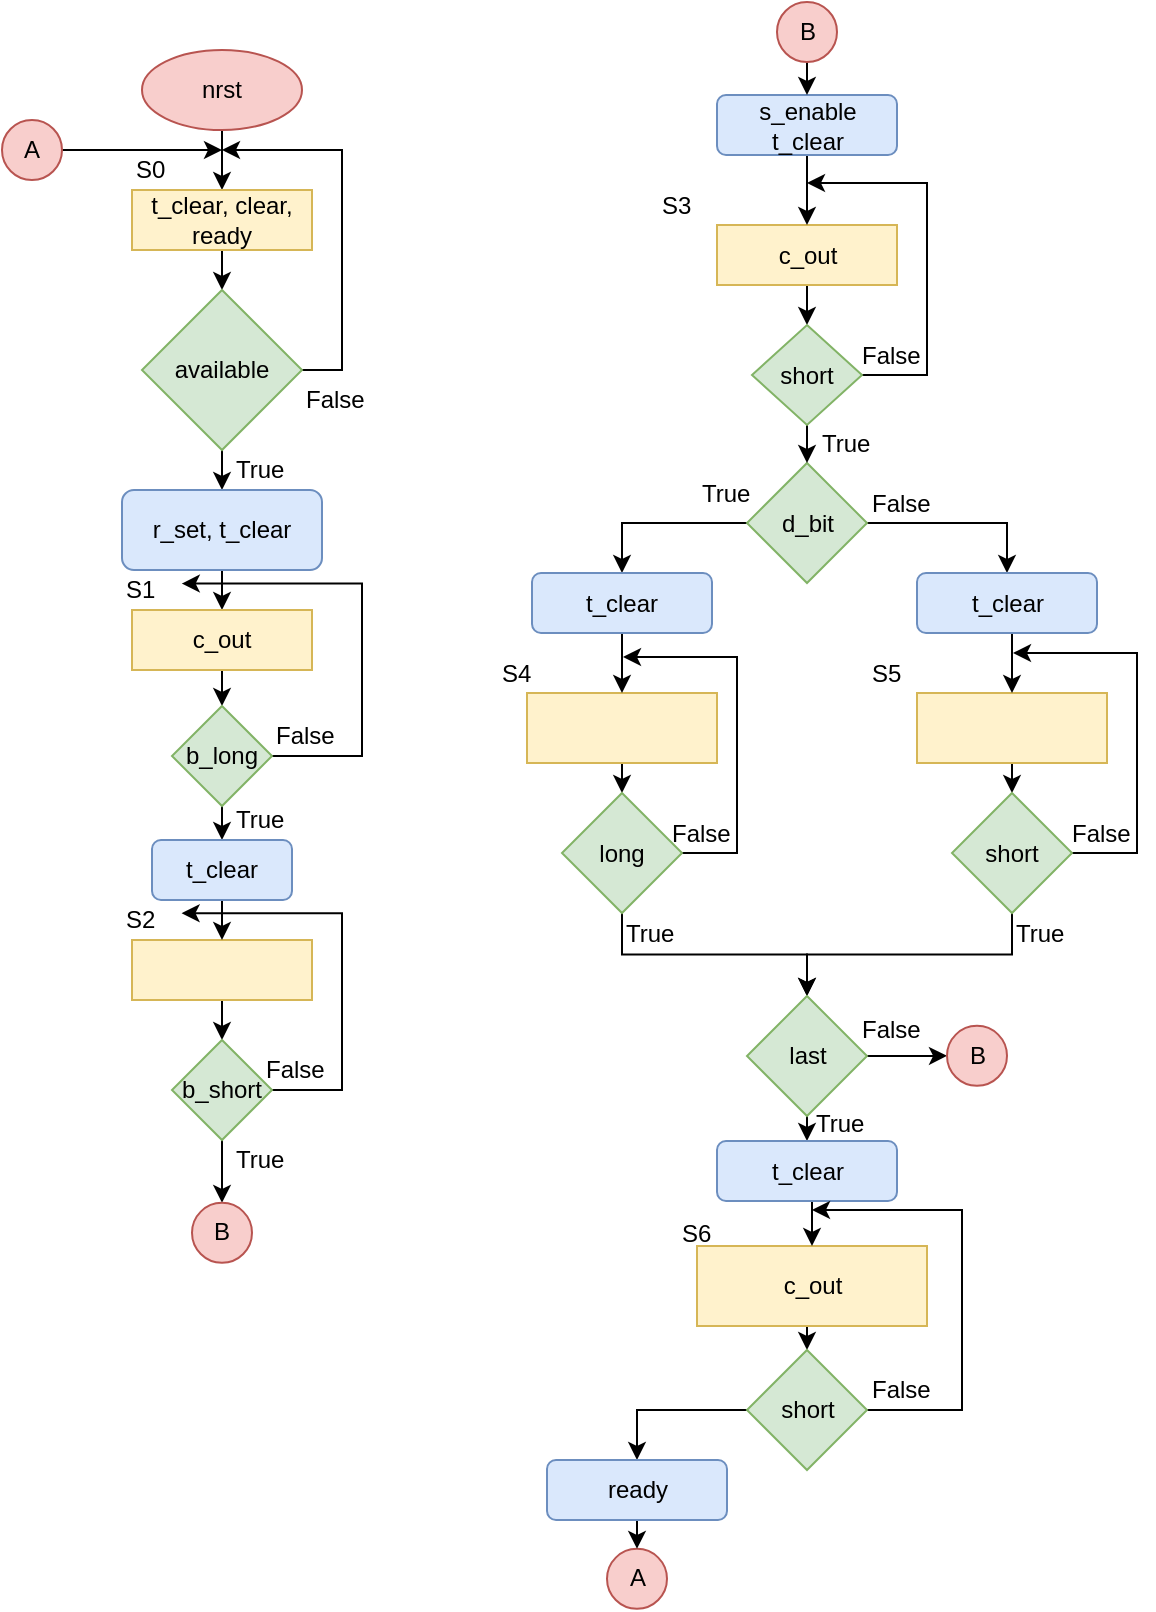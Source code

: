 <mxfile pages="1" version="11.2.5" type="device"><diagram id="RxtmQY5MeArv8XnBR_h5" name="Page-1"><mxGraphModel dx="1422" dy="824" grid="1" gridSize="10" guides="1" tooltips="1" connect="1" arrows="1" fold="1" page="1" pageScale="1" pageWidth="1169" pageHeight="827" math="0" shadow="0"><root><mxCell id="0"/><mxCell id="1" parent="0"/><mxCell id="ol5s7_qACr5ypZpqmCQM-3" style="edgeStyle=orthogonalEdgeStyle;rounded=0;orthogonalLoop=1;jettySize=auto;html=1;exitX=0.5;exitY=1;exitDx=0;exitDy=0;entryX=0.5;entryY=0;entryDx=0;entryDy=0;" parent="1" source="ol5s7_qACr5ypZpqmCQM-1" target="ol5s7_qACr5ypZpqmCQM-2" edge="1"><mxGeometry relative="1" as="geometry"/></mxCell><mxCell id="ol5s7_qACr5ypZpqmCQM-1" value="nrst" style="ellipse;whiteSpace=wrap;html=1;fillColor=#f8cecc;strokeColor=#b85450;" parent="1" vertex="1"><mxGeometry x="210" y="35" width="80" height="40" as="geometry"/></mxCell><mxCell id="ol5s7_qACr5ypZpqmCQM-6" style="edgeStyle=orthogonalEdgeStyle;rounded=0;orthogonalLoop=1;jettySize=auto;html=1;exitX=0.5;exitY=1;exitDx=0;exitDy=0;entryX=0.5;entryY=0;entryDx=0;entryDy=0;" parent="1" source="ol5s7_qACr5ypZpqmCQM-2" target="ol5s7_qACr5ypZpqmCQM-4" edge="1"><mxGeometry relative="1" as="geometry"/></mxCell><mxCell id="ol5s7_qACr5ypZpqmCQM-2" value="t_clear, clear,&lt;br&gt;ready" style="rounded=0;whiteSpace=wrap;html=1;fillColor=#fff2cc;strokeColor=#d6b656;" parent="1" vertex="1"><mxGeometry x="205" y="105" width="90" height="30" as="geometry"/></mxCell><mxCell id="ol5s7_qACr5ypZpqmCQM-8" style="edgeStyle=orthogonalEdgeStyle;rounded=0;orthogonalLoop=1;jettySize=auto;html=1;exitX=1;exitY=0.5;exitDx=0;exitDy=0;" parent="1" source="ol5s7_qACr5ypZpqmCQM-4" edge="1"><mxGeometry relative="1" as="geometry"><mxPoint x="250" y="85" as="targetPoint"/><Array as="points"><mxPoint x="310" y="195"/><mxPoint x="310" y="85"/></Array></mxGeometry></mxCell><mxCell id="ol5s7_qACr5ypZpqmCQM-12" style="edgeStyle=orthogonalEdgeStyle;rounded=0;orthogonalLoop=1;jettySize=auto;html=1;exitX=0.5;exitY=1;exitDx=0;exitDy=0;entryX=0.5;entryY=0;entryDx=0;entryDy=0;" parent="1" source="ol5s7_qACr5ypZpqmCQM-4" target="ol5s7_qACr5ypZpqmCQM-10" edge="1"><mxGeometry relative="1" as="geometry"/></mxCell><mxCell id="ol5s7_qACr5ypZpqmCQM-4" value="available" style="rhombus;whiteSpace=wrap;html=1;fillColor=#d5e8d4;strokeColor=#82b366;" parent="1" vertex="1"><mxGeometry x="210" y="155" width="80" height="80" as="geometry"/></mxCell><mxCell id="ol5s7_qACr5ypZpqmCQM-9" value="False" style="text;html=1;resizable=0;points=[];autosize=1;align=left;verticalAlign=top;spacingTop=-4;" parent="1" vertex="1"><mxGeometry x="290" y="200" width="40" height="20" as="geometry"/></mxCell><mxCell id="ol5s7_qACr5ypZpqmCQM-42" style="edgeStyle=orthogonalEdgeStyle;rounded=0;orthogonalLoop=1;jettySize=auto;html=1;exitX=0.5;exitY=1;exitDx=0;exitDy=0;entryX=0.5;entryY=0;entryDx=0;entryDy=0;" parent="1" source="ol5s7_qACr5ypZpqmCQM-10" target="ol5s7_qACr5ypZpqmCQM-41" edge="1"><mxGeometry relative="1" as="geometry"/></mxCell><mxCell id="ol5s7_qACr5ypZpqmCQM-10" value="r_set, t_clear" style="rounded=1;whiteSpace=wrap;html=1;fillColor=#dae8fc;strokeColor=#6c8ebf;" parent="1" vertex="1"><mxGeometry x="200" y="255" width="100" height="40" as="geometry"/></mxCell><mxCell id="ol5s7_qACr5ypZpqmCQM-11" value="S0" style="text;html=1;resizable=0;points=[];autosize=1;align=left;verticalAlign=top;spacingTop=-4;" parent="1" vertex="1"><mxGeometry x="205" y="85" width="30" height="20" as="geometry"/></mxCell><mxCell id="ol5s7_qACr5ypZpqmCQM-13" value="True" style="text;html=1;resizable=0;points=[];autosize=1;align=left;verticalAlign=top;spacingTop=-4;" parent="1" vertex="1"><mxGeometry x="255" y="235" width="40" height="20" as="geometry"/></mxCell><mxCell id="ol5s7_qACr5ypZpqmCQM-15" style="edgeStyle=orthogonalEdgeStyle;rounded=0;orthogonalLoop=1;jettySize=auto;html=1;exitX=1;exitY=0.5;exitDx=0;exitDy=0;" parent="1" source="ol5s7_qACr5ypZpqmCQM-14" edge="1"><mxGeometry relative="1" as="geometry"><mxPoint x="250" y="85" as="targetPoint"/></mxGeometry></mxCell><mxCell id="ol5s7_qACr5ypZpqmCQM-14" value="A" style="ellipse;whiteSpace=wrap;html=1;aspect=fixed;fillColor=#f8cecc;strokeColor=#b85450;" parent="1" vertex="1"><mxGeometry x="140" y="70" width="30" height="30" as="geometry"/></mxCell><mxCell id="ol5s7_qACr5ypZpqmCQM-40" style="edgeStyle=orthogonalEdgeStyle;rounded=0;orthogonalLoop=1;jettySize=auto;html=1;exitX=0.5;exitY=1;exitDx=0;exitDy=0;entryX=0.5;entryY=0;entryDx=0;entryDy=0;" parent="1" source="ol5s7_qACr5ypZpqmCQM-21" target="ol5s7_qACr5ypZpqmCQM-38" edge="1"><mxGeometry relative="1" as="geometry"/></mxCell><mxCell id="ol5s7_qACr5ypZpqmCQM-21" value="c_out" style="rounded=0;whiteSpace=wrap;html=1;fillColor=#fff2cc;strokeColor=#d6b656;" parent="1" vertex="1"><mxGeometry x="497.5" y="122.5" width="90" height="30" as="geometry"/></mxCell><mxCell id="ol5s7_qACr5ypZpqmCQM-79" style="edgeStyle=orthogonalEdgeStyle;rounded=0;orthogonalLoop=1;jettySize=auto;html=1;exitX=1;exitY=0.5;exitDx=0;exitDy=0;entryX=0.5;entryY=0;entryDx=0;entryDy=0;" parent="1" source="ol5s7_qACr5ypZpqmCQM-22" target="ol5s7_qACr5ypZpqmCQM-78" edge="1"><mxGeometry relative="1" as="geometry"/></mxCell><mxCell id="ol5s7_qACr5ypZpqmCQM-80" style="edgeStyle=orthogonalEdgeStyle;rounded=0;orthogonalLoop=1;jettySize=auto;html=1;exitX=0;exitY=0.5;exitDx=0;exitDy=0;entryX=0.5;entryY=0;entryDx=0;entryDy=0;" parent="1" source="ol5s7_qACr5ypZpqmCQM-22" target="ol5s7_qACr5ypZpqmCQM-77" edge="1"><mxGeometry relative="1" as="geometry"/></mxCell><mxCell id="ol5s7_qACr5ypZpqmCQM-22" value="d_bit" style="rhombus;whiteSpace=wrap;html=1;fillColor=#d5e8d4;strokeColor=#82b366;" parent="1" vertex="1"><mxGeometry x="512.5" y="241.5" width="60" height="60" as="geometry"/></mxCell><mxCell id="ol5s7_qACr5ypZpqmCQM-29" style="edgeStyle=orthogonalEdgeStyle;rounded=0;orthogonalLoop=1;jettySize=auto;html=1;exitX=0.5;exitY=1;exitDx=0;exitDy=0;entryX=0.5;entryY=0;entryDx=0;entryDy=0;" parent="1" source="ol5s7_qACr5ypZpqmCQM-27" target="ol5s7_qACr5ypZpqmCQM-21" edge="1"><mxGeometry relative="1" as="geometry"/></mxCell><mxCell id="ol5s7_qACr5ypZpqmCQM-27" value="s_enable&lt;br&gt;t_clear" style="rounded=1;whiteSpace=wrap;html=1;fillColor=#dae8fc;strokeColor=#6c8ebf;" parent="1" vertex="1"><mxGeometry x="497.5" y="57.5" width="90" height="30" as="geometry"/></mxCell><mxCell id="ol5s7_qACr5ypZpqmCQM-34" value="True" style="text;html=1;resizable=0;points=[];autosize=1;align=left;verticalAlign=top;spacingTop=-4;" parent="1" vertex="1"><mxGeometry x="487.5" y="246.5" width="40" height="20" as="geometry"/></mxCell><mxCell id="ol5s7_qACr5ypZpqmCQM-35" value="False" style="text;html=1;resizable=0;points=[];autosize=1;align=left;verticalAlign=top;spacingTop=-4;" parent="1" vertex="1"><mxGeometry x="572.5" y="251.5" width="40" height="20" as="geometry"/></mxCell><mxCell id="ol5s7_qACr5ypZpqmCQM-36" value="S3" style="text;html=1;resizable=0;points=[];autosize=1;align=left;verticalAlign=top;spacingTop=-4;" parent="1" vertex="1"><mxGeometry x="467.5" y="102.5" width="30" height="20" as="geometry"/></mxCell><mxCell id="ol5s7_qACr5ypZpqmCQM-64" style="edgeStyle=orthogonalEdgeStyle;rounded=0;orthogonalLoop=1;jettySize=auto;html=1;exitX=1;exitY=0.5;exitDx=0;exitDy=0;" parent="1" source="ol5s7_qACr5ypZpqmCQM-38" edge="1"><mxGeometry relative="1" as="geometry"><mxPoint x="542.5" y="101.5" as="targetPoint"/><Array as="points"><mxPoint x="602.5" y="197.5"/><mxPoint x="602.5" y="101.5"/></Array></mxGeometry></mxCell><mxCell id="ol5s7_qACr5ypZpqmCQM-69" style="edgeStyle=orthogonalEdgeStyle;rounded=0;orthogonalLoop=1;jettySize=auto;html=1;exitX=0.5;exitY=1;exitDx=0;exitDy=0;entryX=0.5;entryY=0;entryDx=0;entryDy=0;" parent="1" source="ol5s7_qACr5ypZpqmCQM-38" target="ol5s7_qACr5ypZpqmCQM-22" edge="1"><mxGeometry relative="1" as="geometry"><mxPoint x="543.333" y="249.667" as="targetPoint"/></mxGeometry></mxCell><mxCell id="ol5s7_qACr5ypZpqmCQM-38" value="short" style="rhombus;whiteSpace=wrap;html=1;fillColor=#d5e8d4;strokeColor=#82b366;" parent="1" vertex="1"><mxGeometry x="515" y="172.5" width="55" height="50" as="geometry"/></mxCell><mxCell id="ol5s7_qACr5ypZpqmCQM-44" style="edgeStyle=orthogonalEdgeStyle;rounded=0;orthogonalLoop=1;jettySize=auto;html=1;exitX=0.5;exitY=1;exitDx=0;exitDy=0;entryX=0.5;entryY=0;entryDx=0;entryDy=0;" parent="1" source="ol5s7_qACr5ypZpqmCQM-41" target="ol5s7_qACr5ypZpqmCQM-43" edge="1"><mxGeometry relative="1" as="geometry"/></mxCell><mxCell id="ol5s7_qACr5ypZpqmCQM-41" value="c_out" style="rounded=0;whiteSpace=wrap;html=1;fillColor=#fff2cc;strokeColor=#d6b656;" parent="1" vertex="1"><mxGeometry x="205" y="315" width="90" height="30" as="geometry"/></mxCell><mxCell id="ol5s7_qACr5ypZpqmCQM-46" style="edgeStyle=orthogonalEdgeStyle;rounded=0;orthogonalLoop=1;jettySize=auto;html=1;exitX=1;exitY=0.5;exitDx=0;exitDy=0;entryX=0.996;entryY=0.34;entryDx=0;entryDy=0;entryPerimeter=0;" parent="1" source="ol5s7_qACr5ypZpqmCQM-43" target="ol5s7_qACr5ypZpqmCQM-45" edge="1"><mxGeometry relative="1" as="geometry"><Array as="points"><mxPoint x="320" y="388"/><mxPoint x="320" y="302"/></Array></mxGeometry></mxCell><mxCell id="ol5s7_qACr5ypZpqmCQM-49" style="edgeStyle=orthogonalEdgeStyle;rounded=0;orthogonalLoop=1;jettySize=auto;html=1;exitX=0.5;exitY=1;exitDx=0;exitDy=0;entryX=0.5;entryY=0;entryDx=0;entryDy=0;" parent="1" source="ol5s7_qACr5ypZpqmCQM-43" target="ol5s7_qACr5ypZpqmCQM-48" edge="1"><mxGeometry relative="1" as="geometry"/></mxCell><mxCell id="ol5s7_qACr5ypZpqmCQM-43" value="b_long" style="rhombus;whiteSpace=wrap;html=1;fillColor=#d5e8d4;strokeColor=#82b366;" parent="1" vertex="1"><mxGeometry x="225" y="363" width="50" height="50" as="geometry"/></mxCell><mxCell id="ol5s7_qACr5ypZpqmCQM-45" value="S1" style="text;html=1;resizable=0;points=[];autosize=1;align=left;verticalAlign=top;spacingTop=-4;" parent="1" vertex="1"><mxGeometry x="200" y="295" width="30" height="20" as="geometry"/></mxCell><mxCell id="ol5s7_qACr5ypZpqmCQM-55" style="edgeStyle=orthogonalEdgeStyle;rounded=0;orthogonalLoop=1;jettySize=auto;html=1;exitX=0.5;exitY=1;exitDx=0;exitDy=0;entryX=0.5;entryY=0;entryDx=0;entryDy=0;" parent="1" source="ol5s7_qACr5ypZpqmCQM-47" target="ol5s7_qACr5ypZpqmCQM-54" edge="1"><mxGeometry relative="1" as="geometry"/></mxCell><mxCell id="ol5s7_qACr5ypZpqmCQM-47" value="" style="rounded=0;whiteSpace=wrap;html=1;fillColor=#fff2cc;strokeColor=#d6b656;" parent="1" vertex="1"><mxGeometry x="205" y="480" width="90" height="30" as="geometry"/></mxCell><mxCell id="ol5s7_qACr5ypZpqmCQM-52" style="edgeStyle=orthogonalEdgeStyle;rounded=0;orthogonalLoop=1;jettySize=auto;html=1;exitX=0.5;exitY=1;exitDx=0;exitDy=0;entryX=0.5;entryY=0;entryDx=0;entryDy=0;" parent="1" source="ol5s7_qACr5ypZpqmCQM-48" target="ol5s7_qACr5ypZpqmCQM-47" edge="1"><mxGeometry relative="1" as="geometry"/></mxCell><mxCell id="ol5s7_qACr5ypZpqmCQM-48" value="t_clear" style="rounded=1;whiteSpace=wrap;html=1;fillColor=#dae8fc;strokeColor=#6c8ebf;" parent="1" vertex="1"><mxGeometry x="215" y="430" width="70" height="30" as="geometry"/></mxCell><mxCell id="ol5s7_qACr5ypZpqmCQM-50" value="False" style="text;html=1;resizable=0;points=[];autosize=1;align=left;verticalAlign=top;spacingTop=-4;" parent="1" vertex="1"><mxGeometry x="275" y="368" width="40" height="20" as="geometry"/></mxCell><mxCell id="ol5s7_qACr5ypZpqmCQM-51" value="True" style="text;html=1;resizable=0;points=[];autosize=1;align=left;verticalAlign=top;spacingTop=-4;" parent="1" vertex="1"><mxGeometry x="255" y="410" width="40" height="20" as="geometry"/></mxCell><mxCell id="ol5s7_qACr5ypZpqmCQM-53" value="S2" style="text;html=1;resizable=0;points=[];autosize=1;align=left;verticalAlign=top;spacingTop=-4;" parent="1" vertex="1"><mxGeometry x="200" y="460" width="30" height="20" as="geometry"/></mxCell><mxCell id="ol5s7_qACr5ypZpqmCQM-56" style="edgeStyle=orthogonalEdgeStyle;rounded=0;orthogonalLoop=1;jettySize=auto;html=1;exitX=1;exitY=0.5;exitDx=0;exitDy=0;entryX=0.993;entryY=0.329;entryDx=0;entryDy=0;entryPerimeter=0;" parent="1" source="ol5s7_qACr5ypZpqmCQM-54" target="ol5s7_qACr5ypZpqmCQM-53" edge="1"><mxGeometry relative="1" as="geometry"><Array as="points"><mxPoint x="310" y="555"/><mxPoint x="310" y="467"/></Array></mxGeometry></mxCell><mxCell id="ol5s7_qACr5ypZpqmCQM-59" style="edgeStyle=orthogonalEdgeStyle;rounded=0;orthogonalLoop=1;jettySize=auto;html=1;exitX=0.5;exitY=1;exitDx=0;exitDy=0;entryX=0.5;entryY=0;entryDx=0;entryDy=0;" parent="1" source="ol5s7_qACr5ypZpqmCQM-54" target="ol5s7_qACr5ypZpqmCQM-60" edge="1"><mxGeometry relative="1" as="geometry"><mxPoint x="250" y="600" as="targetPoint"/></mxGeometry></mxCell><mxCell id="ol5s7_qACr5ypZpqmCQM-54" value="b_short" style="rhombus;whiteSpace=wrap;html=1;fillColor=#d5e8d4;strokeColor=#82b366;" parent="1" vertex="1"><mxGeometry x="225" y="530" width="50" height="50" as="geometry"/></mxCell><mxCell id="ol5s7_qACr5ypZpqmCQM-57" value="False" style="text;html=1;resizable=0;points=[];autosize=1;align=left;verticalAlign=top;spacingTop=-4;" parent="1" vertex="1"><mxGeometry x="270" y="535" width="40" height="20" as="geometry"/></mxCell><mxCell id="ol5s7_qACr5ypZpqmCQM-60" value="B" style="ellipse;whiteSpace=wrap;html=1;aspect=fixed;fillColor=#f8cecc;strokeColor=#b85450;" parent="1" vertex="1"><mxGeometry x="235" y="611.429" width="30" height="30" as="geometry"/></mxCell><mxCell id="ol5s7_qACr5ypZpqmCQM-68" style="edgeStyle=orthogonalEdgeStyle;rounded=0;orthogonalLoop=1;jettySize=auto;html=1;exitX=0.5;exitY=1;exitDx=0;exitDy=0;entryX=0.5;entryY=0;entryDx=0;entryDy=0;" parent="1" source="ol5s7_qACr5ypZpqmCQM-61" target="ol5s7_qACr5ypZpqmCQM-27" edge="1"><mxGeometry relative="1" as="geometry"/></mxCell><mxCell id="ol5s7_qACr5ypZpqmCQM-61" value="B" style="ellipse;whiteSpace=wrap;html=1;aspect=fixed;fillColor=#f8cecc;strokeColor=#b85450;" parent="1" vertex="1"><mxGeometry x="527.5" y="11" width="30" height="30" as="geometry"/></mxCell><mxCell id="ol5s7_qACr5ypZpqmCQM-63" value="True" style="text;html=1;resizable=0;points=[];autosize=1;align=left;verticalAlign=top;spacingTop=-4;" parent="1" vertex="1"><mxGeometry x="255" y="580" width="40" height="20" as="geometry"/></mxCell><mxCell id="ol5s7_qACr5ypZpqmCQM-71" value="False" style="text;html=1;resizable=0;points=[];autosize=1;align=left;verticalAlign=top;spacingTop=-4;" parent="1" vertex="1"><mxGeometry x="567.5" y="177.5" width="40" height="20" as="geometry"/></mxCell><mxCell id="ol5s7_qACr5ypZpqmCQM-72" value="True" style="text;html=1;resizable=0;points=[];autosize=1;align=left;verticalAlign=top;spacingTop=-4;" parent="1" vertex="1"><mxGeometry x="547.5" y="221.5" width="40" height="20" as="geometry"/></mxCell><mxCell id="ol5s7_qACr5ypZpqmCQM-90" style="edgeStyle=orthogonalEdgeStyle;rounded=0;orthogonalLoop=1;jettySize=auto;html=1;exitX=0.5;exitY=1;exitDx=0;exitDy=0;entryX=0.5;entryY=0;entryDx=0;entryDy=0;" parent="1" source="ol5s7_qACr5ypZpqmCQM-74" target="ol5s7_qACr5ypZpqmCQM-89" edge="1"><mxGeometry relative="1" as="geometry"/></mxCell><mxCell id="ol5s7_qACr5ypZpqmCQM-74" value="" style="rounded=0;whiteSpace=wrap;html=1;fillColor=#fff2cc;strokeColor=#d6b656;" parent="1" vertex="1"><mxGeometry x="597.5" y="356.5" width="95" height="35" as="geometry"/></mxCell><mxCell id="ol5s7_qACr5ypZpqmCQM-91" style="edgeStyle=orthogonalEdgeStyle;rounded=0;orthogonalLoop=1;jettySize=auto;html=1;exitX=0.5;exitY=1;exitDx=0;exitDy=0;entryX=0.5;entryY=0;entryDx=0;entryDy=0;" parent="1" source="ol5s7_qACr5ypZpqmCQM-75" target="ol5s7_qACr5ypZpqmCQM-88" edge="1"><mxGeometry relative="1" as="geometry"/></mxCell><mxCell id="ol5s7_qACr5ypZpqmCQM-75" value="" style="rounded=0;whiteSpace=wrap;html=1;fillColor=#fff2cc;strokeColor=#d6b656;" parent="1" vertex="1"><mxGeometry x="402.5" y="356.5" width="95" height="35" as="geometry"/></mxCell><mxCell id="ol5s7_qACr5ypZpqmCQM-81" style="edgeStyle=orthogonalEdgeStyle;rounded=0;orthogonalLoop=1;jettySize=auto;html=1;exitX=0.5;exitY=1;exitDx=0;exitDy=0;entryX=0.5;entryY=0;entryDx=0;entryDy=0;" parent="1" source="ol5s7_qACr5ypZpqmCQM-77" target="ol5s7_qACr5ypZpqmCQM-75" edge="1"><mxGeometry relative="1" as="geometry"/></mxCell><mxCell id="ol5s7_qACr5ypZpqmCQM-77" value="t_clear" style="rounded=1;whiteSpace=wrap;html=1;fillColor=#dae8fc;strokeColor=#6c8ebf;" parent="1" vertex="1"><mxGeometry x="405" y="296.5" width="90" height="30" as="geometry"/></mxCell><mxCell id="ol5s7_qACr5ypZpqmCQM-82" style="edgeStyle=orthogonalEdgeStyle;rounded=0;orthogonalLoop=1;jettySize=auto;html=1;exitX=0.5;exitY=1;exitDx=0;exitDy=0;entryX=0.5;entryY=0;entryDx=0;entryDy=0;" parent="1" source="ol5s7_qACr5ypZpqmCQM-78" target="ol5s7_qACr5ypZpqmCQM-74" edge="1"><mxGeometry relative="1" as="geometry"/></mxCell><mxCell id="ol5s7_qACr5ypZpqmCQM-78" value="t_clear" style="rounded=1;whiteSpace=wrap;html=1;fillColor=#dae8fc;strokeColor=#6c8ebf;" parent="1" vertex="1"><mxGeometry x="597.5" y="296.5" width="90" height="30" as="geometry"/></mxCell><mxCell id="ol5s7_qACr5ypZpqmCQM-83" value="S4" style="text;html=1;resizable=0;points=[];autosize=1;align=left;verticalAlign=top;spacingTop=-4;" parent="1" vertex="1"><mxGeometry x="387.5" y="336.5" width="30" height="20" as="geometry"/></mxCell><mxCell id="ol5s7_qACr5ypZpqmCQM-84" value="S5" style="text;html=1;resizable=0;points=[];autosize=1;align=left;verticalAlign=top;spacingTop=-4;" parent="1" vertex="1"><mxGeometry x="572.5" y="336.5" width="30" height="20" as="geometry"/></mxCell><mxCell id="ol5s7_qACr5ypZpqmCQM-92" style="edgeStyle=orthogonalEdgeStyle;rounded=0;orthogonalLoop=1;jettySize=auto;html=1;exitX=1;exitY=0.5;exitDx=0;exitDy=0;" parent="1" source="ol5s7_qACr5ypZpqmCQM-88" edge="1"><mxGeometry relative="1" as="geometry"><mxPoint x="450.5" y="338.5" as="targetPoint"/><Array as="points"><mxPoint x="507.5" y="436.5"/><mxPoint x="507.5" y="338.5"/></Array></mxGeometry></mxCell><mxCell id="ol5s7_qACr5ypZpqmCQM-99" style="edgeStyle=orthogonalEdgeStyle;rounded=0;orthogonalLoop=1;jettySize=auto;html=1;exitX=0.5;exitY=1;exitDx=0;exitDy=0;entryX=0.5;entryY=0;entryDx=0;entryDy=0;" parent="1" source="ol5s7_qACr5ypZpqmCQM-88" target="ol5s7_qACr5ypZpqmCQM-97" edge="1"><mxGeometry relative="1" as="geometry"/></mxCell><mxCell id="ol5s7_qACr5ypZpqmCQM-88" value="long" style="rhombus;whiteSpace=wrap;html=1;fillColor=#d5e8d4;strokeColor=#82b366;" parent="1" vertex="1"><mxGeometry x="420" y="406.5" width="60" height="60" as="geometry"/></mxCell><mxCell id="ol5s7_qACr5ypZpqmCQM-93" style="edgeStyle=orthogonalEdgeStyle;rounded=0;orthogonalLoop=1;jettySize=auto;html=1;exitX=1;exitY=0.5;exitDx=0;exitDy=0;" parent="1" source="ol5s7_qACr5ypZpqmCQM-89" edge="1"><mxGeometry relative="1" as="geometry"><mxPoint x="645.5" y="336.5" as="targetPoint"/><Array as="points"><mxPoint x="707.5" y="436.5"/><mxPoint x="707.5" y="336.5"/></Array></mxGeometry></mxCell><mxCell id="ol5s7_qACr5ypZpqmCQM-98" style="edgeStyle=orthogonalEdgeStyle;rounded=0;orthogonalLoop=1;jettySize=auto;html=1;exitX=0.5;exitY=1;exitDx=0;exitDy=0;entryX=0.5;entryY=0;entryDx=0;entryDy=0;" parent="1" source="ol5s7_qACr5ypZpqmCQM-89" target="ol5s7_qACr5ypZpqmCQM-97" edge="1"><mxGeometry relative="1" as="geometry"/></mxCell><mxCell id="ol5s7_qACr5ypZpqmCQM-89" value="short" style="rhombus;whiteSpace=wrap;html=1;fillColor=#d5e8d4;strokeColor=#82b366;" parent="1" vertex="1"><mxGeometry x="615" y="406.5" width="60" height="60" as="geometry"/></mxCell><mxCell id="ol5s7_qACr5ypZpqmCQM-94" value="False" style="text;html=1;resizable=0;points=[];autosize=1;align=left;verticalAlign=top;spacingTop=-4;" parent="1" vertex="1"><mxGeometry x="472.5" y="416.5" width="40" height="20" as="geometry"/></mxCell><mxCell id="ol5s7_qACr5ypZpqmCQM-95" value="False" style="text;html=1;resizable=0;points=[];autosize=1;align=left;verticalAlign=top;spacingTop=-4;" parent="1" vertex="1"><mxGeometry x="672.5" y="416.5" width="40" height="20" as="geometry"/></mxCell><mxCell id="ol5s7_qACr5ypZpqmCQM-106" style="edgeStyle=orthogonalEdgeStyle;rounded=0;orthogonalLoop=1;jettySize=auto;html=1;exitX=0.5;exitY=1;exitDx=0;exitDy=0;entryX=0.5;entryY=0;entryDx=0;entryDy=0;" parent="1" source="ol5s7_qACr5ypZpqmCQM-97" target="ol5s7_qACr5ypZpqmCQM-105" edge="1"><mxGeometry relative="1" as="geometry"/></mxCell><mxCell id="ol5s7_qACr5ypZpqmCQM-115" style="edgeStyle=orthogonalEdgeStyle;rounded=0;orthogonalLoop=1;jettySize=auto;html=1;exitX=1;exitY=0.5;exitDx=0;exitDy=0;entryX=0;entryY=0.5;entryDx=0;entryDy=0;" parent="1" source="ol5s7_qACr5ypZpqmCQM-97" target="ol5s7_qACr5ypZpqmCQM-114" edge="1"><mxGeometry relative="1" as="geometry"/></mxCell><mxCell id="ol5s7_qACr5ypZpqmCQM-97" value="last" style="rhombus;whiteSpace=wrap;html=1;fillColor=#d5e8d4;strokeColor=#82b366;" parent="1" vertex="1"><mxGeometry x="512.5" y="508" width="60" height="60" as="geometry"/></mxCell><mxCell id="ol5s7_qACr5ypZpqmCQM-100" value="True" style="text;html=1;resizable=0;points=[];autosize=1;align=left;verticalAlign=top;spacingTop=-4;" parent="1" vertex="1"><mxGeometry x="645" y="466.5" width="40" height="20" as="geometry"/></mxCell><mxCell id="ol5s7_qACr5ypZpqmCQM-101" value="True" style="text;html=1;resizable=0;points=[];autosize=1;align=left;verticalAlign=top;spacingTop=-4;" parent="1" vertex="1"><mxGeometry x="450" y="466.5" width="40" height="20" as="geometry"/></mxCell><mxCell id="ol5s7_qACr5ypZpqmCQM-109" style="edgeStyle=orthogonalEdgeStyle;rounded=0;orthogonalLoop=1;jettySize=auto;html=1;exitX=0.5;exitY=1;exitDx=0;exitDy=0;entryX=0.5;entryY=0;entryDx=0;entryDy=0;" parent="1" source="ol5s7_qACr5ypZpqmCQM-102" target="ol5s7_qACr5ypZpqmCQM-108" edge="1"><mxGeometry relative="1" as="geometry"/></mxCell><mxCell id="ol5s7_qACr5ypZpqmCQM-102" value="c_out" style="rounded=0;whiteSpace=wrap;html=1;fillColor=#fff2cc;strokeColor=#d6b656;" parent="1" vertex="1"><mxGeometry x="487.5" y="633" width="115" height="40" as="geometry"/></mxCell><mxCell id="ol5s7_qACr5ypZpqmCQM-103" value="S6" style="text;html=1;resizable=0;points=[];autosize=1;align=left;verticalAlign=top;spacingTop=-4;" parent="1" vertex="1"><mxGeometry x="477.5" y="617" width="30" height="20" as="geometry"/></mxCell><mxCell id="ol5s7_qACr5ypZpqmCQM-107" style="edgeStyle=orthogonalEdgeStyle;rounded=0;orthogonalLoop=1;jettySize=auto;html=1;exitX=0.5;exitY=1;exitDx=0;exitDy=0;entryX=0.5;entryY=0;entryDx=0;entryDy=0;" parent="1" source="ol5s7_qACr5ypZpqmCQM-105" target="ol5s7_qACr5ypZpqmCQM-102" edge="1"><mxGeometry relative="1" as="geometry"/></mxCell><mxCell id="ol5s7_qACr5ypZpqmCQM-105" value="t_clear" style="rounded=1;whiteSpace=wrap;html=1;fillColor=#dae8fc;strokeColor=#6c8ebf;" parent="1" vertex="1"><mxGeometry x="497.5" y="580.5" width="90" height="30" as="geometry"/></mxCell><mxCell id="ol5s7_qACr5ypZpqmCQM-110" style="edgeStyle=orthogonalEdgeStyle;rounded=0;orthogonalLoop=1;jettySize=auto;html=1;exitX=1;exitY=0.5;exitDx=0;exitDy=0;" parent="1" source="ol5s7_qACr5ypZpqmCQM-108" edge="1"><mxGeometry relative="1" as="geometry"><mxPoint x="545" y="615" as="targetPoint"/><Array as="points"><mxPoint x="620" y="715"/><mxPoint x="620" y="615"/></Array></mxGeometry></mxCell><mxCell id="ol5s7_qACr5ypZpqmCQM-119" style="edgeStyle=orthogonalEdgeStyle;rounded=0;orthogonalLoop=1;jettySize=auto;html=1;exitX=0;exitY=0.5;exitDx=0;exitDy=0;entryX=0.5;entryY=0;entryDx=0;entryDy=0;" parent="1" source="ol5s7_qACr5ypZpqmCQM-108" target="ol5s7_qACr5ypZpqmCQM-118" edge="1"><mxGeometry relative="1" as="geometry"/></mxCell><mxCell id="ol5s7_qACr5ypZpqmCQM-108" value="short" style="rhombus;whiteSpace=wrap;html=1;fillColor=#d5e8d4;strokeColor=#82b366;" parent="1" vertex="1"><mxGeometry x="512.5" y="685" width="60" height="60" as="geometry"/></mxCell><mxCell id="ol5s7_qACr5ypZpqmCQM-111" value="False" style="text;html=1;resizable=0;points=[];autosize=1;align=left;verticalAlign=top;spacingTop=-4;" parent="1" vertex="1"><mxGeometry x="572.5" y="695" width="40" height="20" as="geometry"/></mxCell><mxCell id="ol5s7_qACr5ypZpqmCQM-112" value="A" style="ellipse;whiteSpace=wrap;html=1;aspect=fixed;fillColor=#f8cecc;strokeColor=#b85450;" parent="1" vertex="1"><mxGeometry x="442.5" y="784.429" width="30" height="30" as="geometry"/></mxCell><mxCell id="ol5s7_qACr5ypZpqmCQM-114" value="B" style="ellipse;whiteSpace=wrap;html=1;aspect=fixed;fillColor=#f8cecc;strokeColor=#b85450;" parent="1" vertex="1"><mxGeometry x="612.5" y="522.929" width="30" height="30" as="geometry"/></mxCell><mxCell id="ol5s7_qACr5ypZpqmCQM-116" value="True" style="text;html=1;resizable=0;points=[];autosize=1;align=left;verticalAlign=top;spacingTop=-4;" parent="1" vertex="1"><mxGeometry x="545" y="561.5" width="40" height="20" as="geometry"/></mxCell><mxCell id="ol5s7_qACr5ypZpqmCQM-117" value="False" style="text;html=1;resizable=0;points=[];autosize=1;align=left;verticalAlign=top;spacingTop=-4;" parent="1" vertex="1"><mxGeometry x="567.5" y="515" width="40" height="20" as="geometry"/></mxCell><mxCell id="ol5s7_qACr5ypZpqmCQM-120" style="edgeStyle=orthogonalEdgeStyle;rounded=0;orthogonalLoop=1;jettySize=auto;html=1;exitX=0.5;exitY=1;exitDx=0;exitDy=0;entryX=0.5;entryY=0;entryDx=0;entryDy=0;" parent="1" source="ol5s7_qACr5ypZpqmCQM-118" target="ol5s7_qACr5ypZpqmCQM-112" edge="1"><mxGeometry relative="1" as="geometry"/></mxCell><mxCell id="ol5s7_qACr5ypZpqmCQM-118" value="ready" style="rounded=1;whiteSpace=wrap;html=1;fillColor=#dae8fc;strokeColor=#6c8ebf;" parent="1" vertex="1"><mxGeometry x="412.5" y="740" width="90" height="30" as="geometry"/></mxCell></root></mxGraphModel></diagram></mxfile>